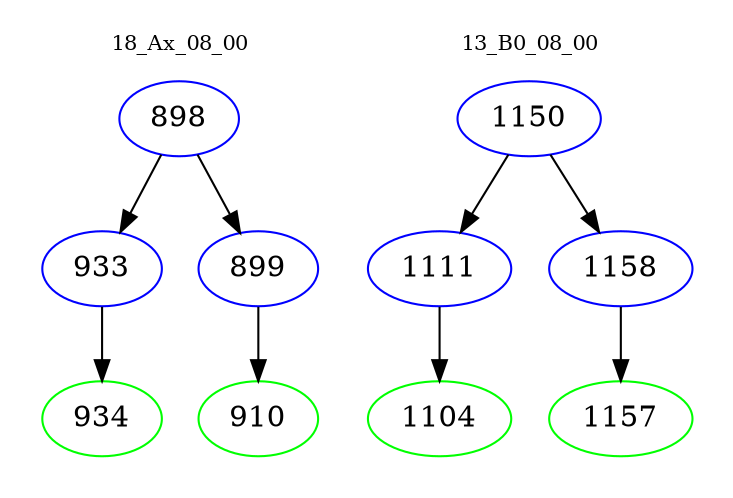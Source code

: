 digraph{
subgraph cluster_0 {
color = white
label = "18_Ax_08_00";
fontsize=10;
T0_898 [label="898", color="blue"]
T0_898 -> T0_933 [color="black"]
T0_933 [label="933", color="blue"]
T0_933 -> T0_934 [color="black"]
T0_934 [label="934", color="green"]
T0_898 -> T0_899 [color="black"]
T0_899 [label="899", color="blue"]
T0_899 -> T0_910 [color="black"]
T0_910 [label="910", color="green"]
}
subgraph cluster_1 {
color = white
label = "13_B0_08_00";
fontsize=10;
T1_1150 [label="1150", color="blue"]
T1_1150 -> T1_1111 [color="black"]
T1_1111 [label="1111", color="blue"]
T1_1111 -> T1_1104 [color="black"]
T1_1104 [label="1104", color="green"]
T1_1150 -> T1_1158 [color="black"]
T1_1158 [label="1158", color="blue"]
T1_1158 -> T1_1157 [color="black"]
T1_1157 [label="1157", color="green"]
}
}
